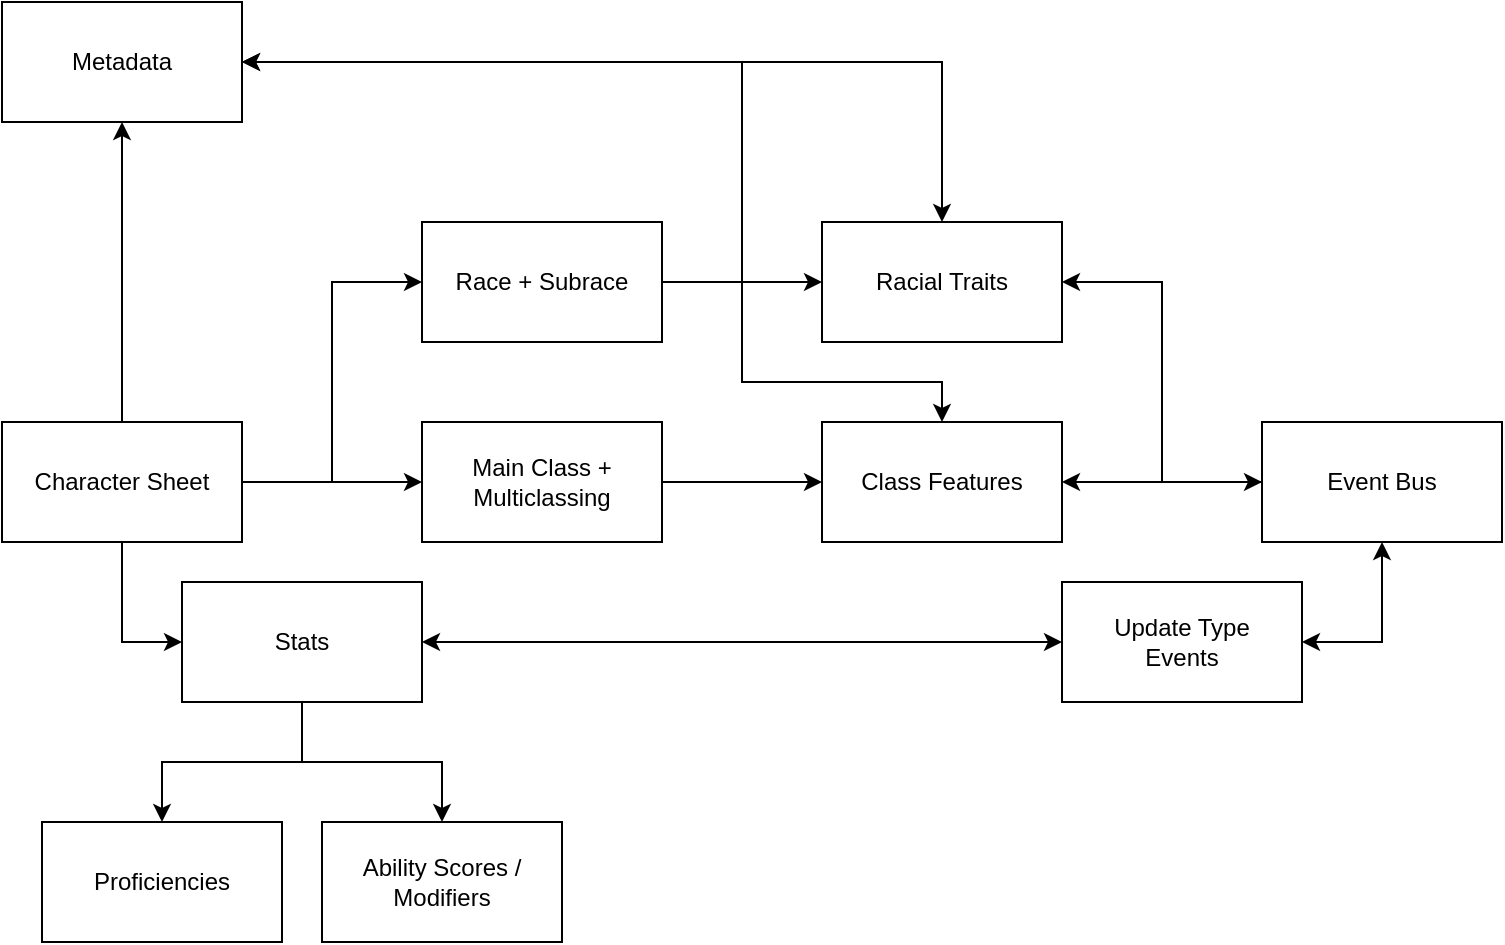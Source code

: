 <mxfile version="16.1.2" type="device"><diagram id="zWpXQNLY9MVaaaE5by92" name="Page-1"><mxGraphModel dx="1038" dy="649" grid="1" gridSize="10" guides="1" tooltips="1" connect="1" arrows="1" fold="1" page="1" pageScale="1" pageWidth="850" pageHeight="1100" math="0" shadow="0"><root><mxCell id="0"/><mxCell id="1" parent="0"/><mxCell id="rF89uDadST_IWnN8tlXQ-12" style="edgeStyle=orthogonalEdgeStyle;rounded=0;orthogonalLoop=1;jettySize=auto;html=1;exitX=1;exitY=0.5;exitDx=0;exitDy=0;" parent="1" source="rF89uDadST_IWnN8tlXQ-1" target="rF89uDadST_IWnN8tlXQ-10" edge="1"><mxGeometry relative="1" as="geometry"/></mxCell><mxCell id="rF89uDadST_IWnN8tlXQ-18" style="edgeStyle=orthogonalEdgeStyle;rounded=0;orthogonalLoop=1;jettySize=auto;html=1;exitX=1;exitY=0.5;exitDx=0;exitDy=0;entryX=0;entryY=0.5;entryDx=0;entryDy=0;" parent="1" source="rF89uDadST_IWnN8tlXQ-1" target="rF89uDadST_IWnN8tlXQ-17" edge="1"><mxGeometry relative="1" as="geometry"/></mxCell><mxCell id="jX80wkYnmp6GVV_yO6-_-6" style="edgeStyle=orthogonalEdgeStyle;rounded=0;orthogonalLoop=1;jettySize=auto;html=1;exitX=0.5;exitY=1;exitDx=0;exitDy=0;entryX=0;entryY=0.5;entryDx=0;entryDy=0;" edge="1" parent="1" source="rF89uDadST_IWnN8tlXQ-1" target="jX80wkYnmp6GVV_yO6-_-1"><mxGeometry relative="1" as="geometry"/></mxCell><mxCell id="jX80wkYnmp6GVV_yO6-_-17" style="edgeStyle=orthogonalEdgeStyle;rounded=0;orthogonalLoop=1;jettySize=auto;html=1;exitX=0.5;exitY=0;exitDx=0;exitDy=0;entryX=0.5;entryY=1;entryDx=0;entryDy=0;startArrow=none;startFill=0;" edge="1" parent="1" source="rF89uDadST_IWnN8tlXQ-1" target="jX80wkYnmp6GVV_yO6-_-16"><mxGeometry relative="1" as="geometry"/></mxCell><mxCell id="rF89uDadST_IWnN8tlXQ-1" value="Character Sheet" style="rounded=0;whiteSpace=wrap;html=1;" parent="1" vertex="1"><mxGeometry x="70" y="360" width="120" height="60" as="geometry"/></mxCell><mxCell id="rF89uDadST_IWnN8tlXQ-4" style="edgeStyle=orthogonalEdgeStyle;rounded=0;orthogonalLoop=1;jettySize=auto;html=1;exitX=0.5;exitY=1;exitDx=0;exitDy=0;entryX=0.5;entryY=0;entryDx=0;entryDy=0;" parent="1" edge="1"><mxGeometry relative="1" as="geometry"><mxPoint x="260" y="300" as="sourcePoint"/></mxGeometry></mxCell><mxCell id="rF89uDadST_IWnN8tlXQ-6" style="edgeStyle=orthogonalEdgeStyle;rounded=0;orthogonalLoop=1;jettySize=auto;html=1;exitX=0.5;exitY=1;exitDx=0;exitDy=0;entryX=0.5;entryY=0;entryDx=0;entryDy=0;" parent="1" edge="1"><mxGeometry relative="1" as="geometry"><mxPoint x="260" y="300" as="sourcePoint"/></mxGeometry></mxCell><mxCell id="rF89uDadST_IWnN8tlXQ-14" style="edgeStyle=orthogonalEdgeStyle;rounded=0;orthogonalLoop=1;jettySize=auto;html=1;exitX=1;exitY=0.5;exitDx=0;exitDy=0;entryX=0;entryY=0.5;entryDx=0;entryDy=0;" parent="1" source="rF89uDadST_IWnN8tlXQ-10" target="rF89uDadST_IWnN8tlXQ-13" edge="1"><mxGeometry relative="1" as="geometry"/></mxCell><mxCell id="rF89uDadST_IWnN8tlXQ-10" value="Main Class + Multiclassing" style="rounded=0;whiteSpace=wrap;html=1;" parent="1" vertex="1"><mxGeometry x="280" y="360" width="120" height="60" as="geometry"/></mxCell><mxCell id="jX80wkYnmp6GVV_yO6-_-20" style="edgeStyle=orthogonalEdgeStyle;rounded=0;orthogonalLoop=1;jettySize=auto;html=1;exitX=0.5;exitY=0;exitDx=0;exitDy=0;entryX=1;entryY=0.5;entryDx=0;entryDy=0;startArrow=classic;startFill=1;" edge="1" parent="1" source="rF89uDadST_IWnN8tlXQ-13" target="jX80wkYnmp6GVV_yO6-_-16"><mxGeometry relative="1" as="geometry"><Array as="points"><mxPoint x="540" y="340"/><mxPoint x="440" y="340"/><mxPoint x="440" y="180"/></Array></mxGeometry></mxCell><mxCell id="rF89uDadST_IWnN8tlXQ-13" value="Class Features" style="rounded=0;whiteSpace=wrap;html=1;" parent="1" vertex="1"><mxGeometry x="480" y="360" width="120" height="60" as="geometry"/></mxCell><mxCell id="rF89uDadST_IWnN8tlXQ-16" style="edgeStyle=orthogonalEdgeStyle;rounded=0;orthogonalLoop=1;jettySize=auto;html=1;exitX=0;exitY=0.5;exitDx=0;exitDy=0;entryX=1;entryY=0.5;entryDx=0;entryDy=0;startArrow=classic;startFill=1;" parent="1" source="rF89uDadST_IWnN8tlXQ-15" target="rF89uDadST_IWnN8tlXQ-13" edge="1"><mxGeometry relative="1" as="geometry"/></mxCell><mxCell id="rF89uDadST_IWnN8tlXQ-21" style="edgeStyle=orthogonalEdgeStyle;rounded=0;orthogonalLoop=1;jettySize=auto;html=1;exitX=0;exitY=0.5;exitDx=0;exitDy=0;entryX=1;entryY=0.5;entryDx=0;entryDy=0;" parent="1" source="rF89uDadST_IWnN8tlXQ-15" target="rF89uDadST_IWnN8tlXQ-19" edge="1"><mxGeometry relative="1" as="geometry"/></mxCell><mxCell id="rF89uDadST_IWnN8tlXQ-23" style="edgeStyle=orthogonalEdgeStyle;rounded=0;orthogonalLoop=1;jettySize=auto;html=1;exitX=0.5;exitY=1;exitDx=0;exitDy=0;entryX=1;entryY=0.5;entryDx=0;entryDy=0;startArrow=classic;startFill=1;" parent="1" source="rF89uDadST_IWnN8tlXQ-15" target="rF89uDadST_IWnN8tlXQ-22" edge="1"><mxGeometry relative="1" as="geometry"/></mxCell><mxCell id="rF89uDadST_IWnN8tlXQ-15" value="Event Bus" style="rounded=0;whiteSpace=wrap;html=1;" parent="1" vertex="1"><mxGeometry x="700" y="360" width="120" height="60" as="geometry"/></mxCell><mxCell id="rF89uDadST_IWnN8tlXQ-20" style="edgeStyle=orthogonalEdgeStyle;rounded=0;orthogonalLoop=1;jettySize=auto;html=1;exitX=1;exitY=0.5;exitDx=0;exitDy=0;" parent="1" source="rF89uDadST_IWnN8tlXQ-17" target="rF89uDadST_IWnN8tlXQ-19" edge="1"><mxGeometry relative="1" as="geometry"/></mxCell><mxCell id="rF89uDadST_IWnN8tlXQ-17" value="Race + Subrace" style="rounded=0;whiteSpace=wrap;html=1;" parent="1" vertex="1"><mxGeometry x="280" y="260" width="120" height="60" as="geometry"/></mxCell><mxCell id="jX80wkYnmp6GVV_yO6-_-18" style="edgeStyle=orthogonalEdgeStyle;rounded=0;orthogonalLoop=1;jettySize=auto;html=1;exitX=0.5;exitY=0;exitDx=0;exitDy=0;entryX=1;entryY=0.5;entryDx=0;entryDy=0;startArrow=classic;startFill=1;" edge="1" parent="1" source="rF89uDadST_IWnN8tlXQ-19" target="jX80wkYnmp6GVV_yO6-_-16"><mxGeometry relative="1" as="geometry"/></mxCell><mxCell id="rF89uDadST_IWnN8tlXQ-19" value="Racial Traits&lt;br&gt;" style="rounded=0;whiteSpace=wrap;html=1;" parent="1" vertex="1"><mxGeometry x="480" y="260" width="120" height="60" as="geometry"/></mxCell><mxCell id="rF89uDadST_IWnN8tlXQ-22" value="Update Type&lt;br&gt;Events" style="rounded=0;whiteSpace=wrap;html=1;" parent="1" vertex="1"><mxGeometry x="600" y="440" width="120" height="60" as="geometry"/></mxCell><mxCell id="jX80wkYnmp6GVV_yO6-_-13" style="edgeStyle=orthogonalEdgeStyle;rounded=0;orthogonalLoop=1;jettySize=auto;html=1;exitX=1;exitY=0.5;exitDx=0;exitDy=0;entryX=0;entryY=0.5;entryDx=0;entryDy=0;startArrow=classic;startFill=1;" edge="1" parent="1" source="jX80wkYnmp6GVV_yO6-_-1" target="rF89uDadST_IWnN8tlXQ-22"><mxGeometry relative="1" as="geometry"/></mxCell><mxCell id="jX80wkYnmp6GVV_yO6-_-14" style="edgeStyle=orthogonalEdgeStyle;rounded=0;orthogonalLoop=1;jettySize=auto;html=1;exitX=0.5;exitY=1;exitDx=0;exitDy=0;entryX=0.5;entryY=0;entryDx=0;entryDy=0;startArrow=none;startFill=0;" edge="1" parent="1" source="jX80wkYnmp6GVV_yO6-_-1" target="jX80wkYnmp6GVV_yO6-_-4"><mxGeometry relative="1" as="geometry"/></mxCell><mxCell id="jX80wkYnmp6GVV_yO6-_-15" style="edgeStyle=orthogonalEdgeStyle;rounded=0;orthogonalLoop=1;jettySize=auto;html=1;exitX=0.5;exitY=1;exitDx=0;exitDy=0;startArrow=none;startFill=0;" edge="1" parent="1" source="jX80wkYnmp6GVV_yO6-_-1" target="jX80wkYnmp6GVV_yO6-_-2"><mxGeometry relative="1" as="geometry"/></mxCell><mxCell id="jX80wkYnmp6GVV_yO6-_-1" value="Stats" style="rounded=0;whiteSpace=wrap;html=1;" vertex="1" parent="1"><mxGeometry x="160" y="440" width="120" height="60" as="geometry"/></mxCell><mxCell id="jX80wkYnmp6GVV_yO6-_-2" value="Ability Scores / Modifiers" style="rounded=0;whiteSpace=wrap;html=1;" vertex="1" parent="1"><mxGeometry x="230" y="560" width="120" height="60" as="geometry"/></mxCell><mxCell id="jX80wkYnmp6GVV_yO6-_-4" value="Proficiencies" style="rounded=0;whiteSpace=wrap;html=1;" vertex="1" parent="1"><mxGeometry x="90" y="560" width="120" height="60" as="geometry"/></mxCell><mxCell id="jX80wkYnmp6GVV_yO6-_-16" value="Metadata" style="rounded=0;whiteSpace=wrap;html=1;" vertex="1" parent="1"><mxGeometry x="70" y="150" width="120" height="60" as="geometry"/></mxCell></root></mxGraphModel></diagram></mxfile>